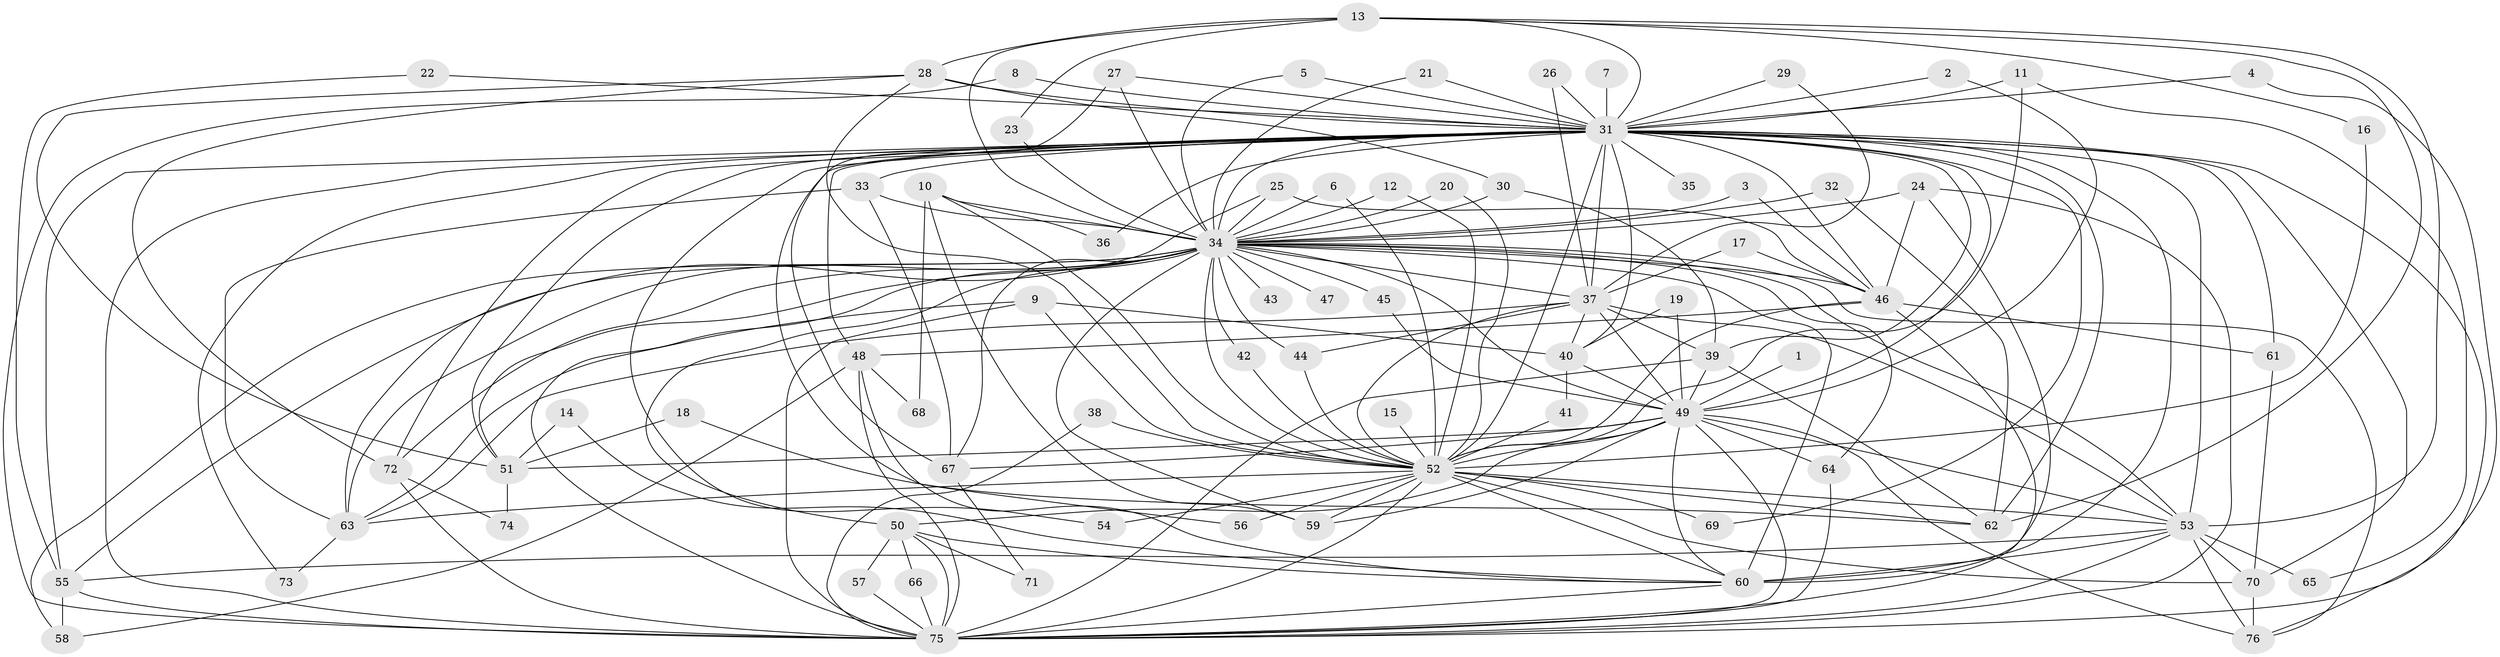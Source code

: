 // original degree distribution, {31: 0.006711409395973154, 26: 0.013422818791946308, 15: 0.006711409395973154, 35: 0.006711409395973154, 25: 0.006711409395973154, 32: 0.006711409395973154, 27: 0.006711409395973154, 19: 0.006711409395973154, 21: 0.006711409395973154, 2: 0.5704697986577181, 9: 0.006711409395973154, 4: 0.11409395973154363, 3: 0.174496644295302, 6: 0.026845637583892617, 5: 0.020134228187919462, 8: 0.006711409395973154, 10: 0.006711409395973154, 7: 0.006711409395973154}
// Generated by graph-tools (version 1.1) at 2025/49/03/09/25 03:49:38]
// undirected, 76 vertices, 195 edges
graph export_dot {
graph [start="1"]
  node [color=gray90,style=filled];
  1;
  2;
  3;
  4;
  5;
  6;
  7;
  8;
  9;
  10;
  11;
  12;
  13;
  14;
  15;
  16;
  17;
  18;
  19;
  20;
  21;
  22;
  23;
  24;
  25;
  26;
  27;
  28;
  29;
  30;
  31;
  32;
  33;
  34;
  35;
  36;
  37;
  38;
  39;
  40;
  41;
  42;
  43;
  44;
  45;
  46;
  47;
  48;
  49;
  50;
  51;
  52;
  53;
  54;
  55;
  56;
  57;
  58;
  59;
  60;
  61;
  62;
  63;
  64;
  65;
  66;
  67;
  68;
  69;
  70;
  71;
  72;
  73;
  74;
  75;
  76;
  1 -- 49 [weight=1.0];
  2 -- 31 [weight=1.0];
  2 -- 49 [weight=1.0];
  3 -- 34 [weight=1.0];
  3 -- 46 [weight=1.0];
  4 -- 31 [weight=1.0];
  4 -- 75 [weight=1.0];
  5 -- 31 [weight=1.0];
  5 -- 34 [weight=1.0];
  6 -- 34 [weight=1.0];
  6 -- 52 [weight=1.0];
  7 -- 31 [weight=2.0];
  8 -- 31 [weight=1.0];
  8 -- 75 [weight=1.0];
  9 -- 40 [weight=1.0];
  9 -- 52 [weight=1.0];
  9 -- 63 [weight=1.0];
  9 -- 75 [weight=1.0];
  10 -- 34 [weight=2.0];
  10 -- 36 [weight=1.0];
  10 -- 52 [weight=1.0];
  10 -- 59 [weight=1.0];
  10 -- 68 [weight=1.0];
  11 -- 31 [weight=1.0];
  11 -- 52 [weight=1.0];
  11 -- 65 [weight=1.0];
  12 -- 34 [weight=1.0];
  12 -- 52 [weight=1.0];
  13 -- 16 [weight=1.0];
  13 -- 23 [weight=1.0];
  13 -- 28 [weight=1.0];
  13 -- 31 [weight=1.0];
  13 -- 34 [weight=2.0];
  13 -- 53 [weight=1.0];
  13 -- 62 [weight=1.0];
  14 -- 51 [weight=1.0];
  14 -- 60 [weight=1.0];
  15 -- 52 [weight=1.0];
  16 -- 52 [weight=1.0];
  17 -- 37 [weight=1.0];
  17 -- 46 [weight=1.0];
  18 -- 51 [weight=1.0];
  18 -- 62 [weight=1.0];
  19 -- 40 [weight=1.0];
  19 -- 49 [weight=1.0];
  20 -- 34 [weight=1.0];
  20 -- 52 [weight=1.0];
  21 -- 31 [weight=1.0];
  21 -- 34 [weight=1.0];
  22 -- 31 [weight=1.0];
  22 -- 55 [weight=1.0];
  23 -- 34 [weight=1.0];
  24 -- 34 [weight=1.0];
  24 -- 46 [weight=1.0];
  24 -- 60 [weight=1.0];
  24 -- 75 [weight=1.0];
  25 -- 34 [weight=1.0];
  25 -- 46 [weight=1.0];
  25 -- 63 [weight=1.0];
  26 -- 31 [weight=1.0];
  26 -- 37 [weight=1.0];
  27 -- 31 [weight=1.0];
  27 -- 34 [weight=2.0];
  27 -- 67 [weight=1.0];
  28 -- 30 [weight=1.0];
  28 -- 31 [weight=3.0];
  28 -- 51 [weight=1.0];
  28 -- 52 [weight=1.0];
  28 -- 72 [weight=1.0];
  29 -- 31 [weight=1.0];
  29 -- 37 [weight=1.0];
  30 -- 34 [weight=1.0];
  30 -- 39 [weight=1.0];
  31 -- 33 [weight=1.0];
  31 -- 34 [weight=4.0];
  31 -- 35 [weight=1.0];
  31 -- 36 [weight=1.0];
  31 -- 37 [weight=1.0];
  31 -- 39 [weight=1.0];
  31 -- 40 [weight=1.0];
  31 -- 46 [weight=2.0];
  31 -- 48 [weight=1.0];
  31 -- 49 [weight=3.0];
  31 -- 51 [weight=1.0];
  31 -- 52 [weight=4.0];
  31 -- 53 [weight=3.0];
  31 -- 54 [weight=1.0];
  31 -- 55 [weight=1.0];
  31 -- 56 [weight=1.0];
  31 -- 60 [weight=4.0];
  31 -- 61 [weight=1.0];
  31 -- 62 [weight=2.0];
  31 -- 69 [weight=1.0];
  31 -- 70 [weight=1.0];
  31 -- 72 [weight=1.0];
  31 -- 73 [weight=1.0];
  31 -- 75 [weight=3.0];
  31 -- 76 [weight=1.0];
  32 -- 34 [weight=1.0];
  32 -- 62 [weight=1.0];
  33 -- 34 [weight=1.0];
  33 -- 63 [weight=1.0];
  33 -- 67 [weight=1.0];
  34 -- 37 [weight=1.0];
  34 -- 42 [weight=1.0];
  34 -- 43 [weight=2.0];
  34 -- 44 [weight=1.0];
  34 -- 45 [weight=1.0];
  34 -- 46 [weight=1.0];
  34 -- 47 [weight=1.0];
  34 -- 49 [weight=2.0];
  34 -- 50 [weight=1.0];
  34 -- 51 [weight=1.0];
  34 -- 52 [weight=6.0];
  34 -- 53 [weight=2.0];
  34 -- 55 [weight=1.0];
  34 -- 58 [weight=1.0];
  34 -- 59 [weight=2.0];
  34 -- 60 [weight=3.0];
  34 -- 63 [weight=1.0];
  34 -- 64 [weight=1.0];
  34 -- 67 [weight=1.0];
  34 -- 72 [weight=1.0];
  34 -- 75 [weight=2.0];
  34 -- 76 [weight=1.0];
  37 -- 39 [weight=1.0];
  37 -- 40 [weight=1.0];
  37 -- 44 [weight=1.0];
  37 -- 49 [weight=1.0];
  37 -- 52 [weight=1.0];
  37 -- 53 [weight=1.0];
  37 -- 63 [weight=1.0];
  38 -- 52 [weight=1.0];
  38 -- 75 [weight=1.0];
  39 -- 49 [weight=1.0];
  39 -- 62 [weight=1.0];
  39 -- 75 [weight=1.0];
  40 -- 41 [weight=1.0];
  40 -- 49 [weight=1.0];
  41 -- 52 [weight=1.0];
  42 -- 52 [weight=1.0];
  44 -- 52 [weight=1.0];
  45 -- 49 [weight=1.0];
  46 -- 48 [weight=1.0];
  46 -- 52 [weight=2.0];
  46 -- 61 [weight=1.0];
  46 -- 75 [weight=1.0];
  48 -- 58 [weight=1.0];
  48 -- 60 [weight=1.0];
  48 -- 68 [weight=1.0];
  48 -- 75 [weight=1.0];
  49 -- 50 [weight=1.0];
  49 -- 51 [weight=2.0];
  49 -- 52 [weight=2.0];
  49 -- 53 [weight=1.0];
  49 -- 59 [weight=1.0];
  49 -- 60 [weight=1.0];
  49 -- 64 [weight=1.0];
  49 -- 67 [weight=1.0];
  49 -- 75 [weight=1.0];
  49 -- 76 [weight=1.0];
  50 -- 57 [weight=1.0];
  50 -- 60 [weight=1.0];
  50 -- 66 [weight=1.0];
  50 -- 71 [weight=1.0];
  50 -- 75 [weight=1.0];
  51 -- 74 [weight=1.0];
  52 -- 53 [weight=2.0];
  52 -- 54 [weight=1.0];
  52 -- 56 [weight=1.0];
  52 -- 59 [weight=2.0];
  52 -- 60 [weight=2.0];
  52 -- 62 [weight=1.0];
  52 -- 63 [weight=1.0];
  52 -- 69 [weight=1.0];
  52 -- 70 [weight=2.0];
  52 -- 75 [weight=2.0];
  53 -- 55 [weight=1.0];
  53 -- 60 [weight=1.0];
  53 -- 65 [weight=3.0];
  53 -- 70 [weight=1.0];
  53 -- 75 [weight=2.0];
  53 -- 76 [weight=1.0];
  55 -- 58 [weight=1.0];
  55 -- 75 [weight=1.0];
  57 -- 75 [weight=1.0];
  60 -- 75 [weight=1.0];
  61 -- 70 [weight=1.0];
  63 -- 73 [weight=1.0];
  64 -- 75 [weight=1.0];
  66 -- 75 [weight=1.0];
  67 -- 71 [weight=1.0];
  70 -- 76 [weight=1.0];
  72 -- 74 [weight=1.0];
  72 -- 75 [weight=2.0];
}
